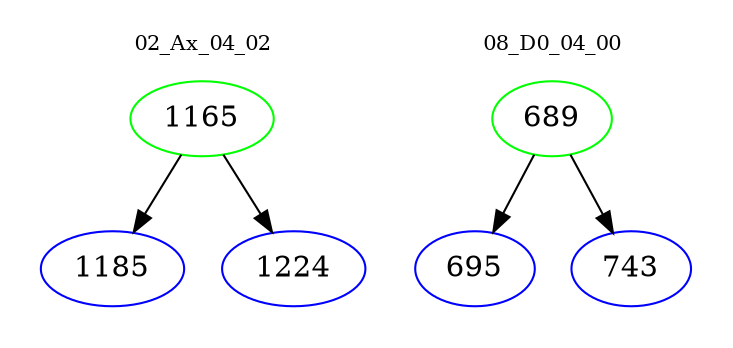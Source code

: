 digraph{
subgraph cluster_0 {
color = white
label = "02_Ax_04_02";
fontsize=10;
T0_1165 [label="1165", color="green"]
T0_1165 -> T0_1185 [color="black"]
T0_1185 [label="1185", color="blue"]
T0_1165 -> T0_1224 [color="black"]
T0_1224 [label="1224", color="blue"]
}
subgraph cluster_1 {
color = white
label = "08_D0_04_00";
fontsize=10;
T1_689 [label="689", color="green"]
T1_689 -> T1_695 [color="black"]
T1_695 [label="695", color="blue"]
T1_689 -> T1_743 [color="black"]
T1_743 [label="743", color="blue"]
}
}

